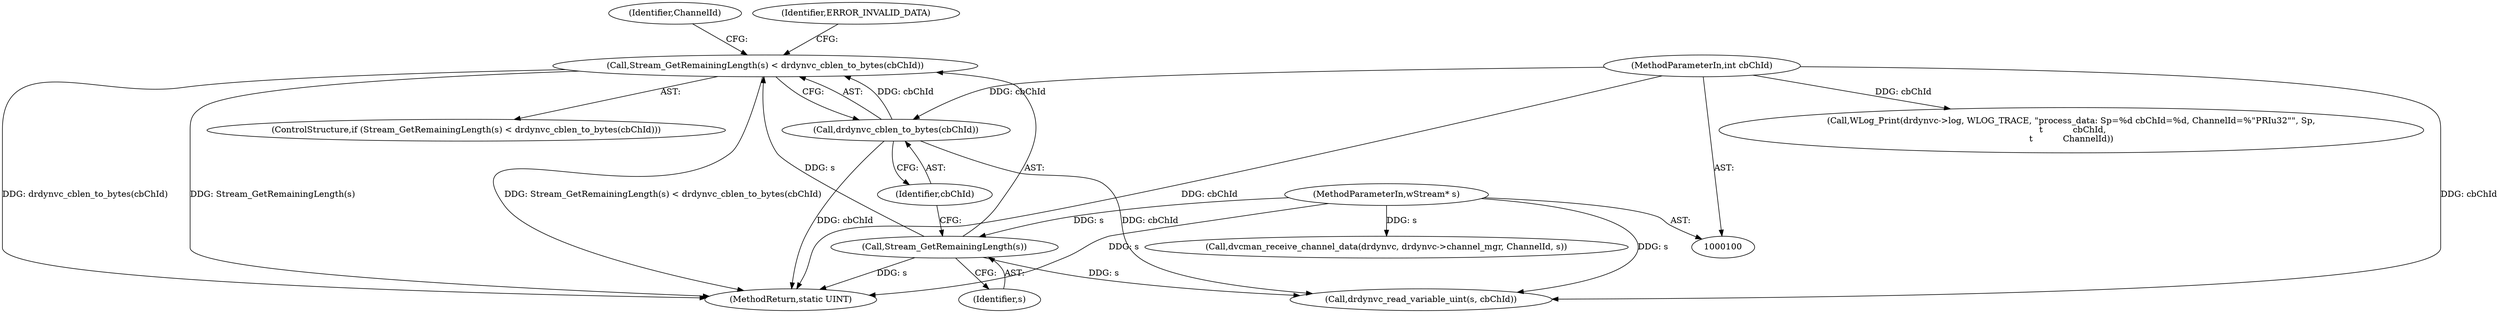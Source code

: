 digraph "0_FreeRDP_baee520e3dd9be6511c45a14c5f5e77784de1471_3@API" {
"1000108" [label="(Call,Stream_GetRemainingLength(s) < drdynvc_cblen_to_bytes(cbChId))"];
"1000109" [label="(Call,Stream_GetRemainingLength(s))"];
"1000104" [label="(MethodParameterIn,wStream* s)"];
"1000111" [label="(Call,drdynvc_cblen_to_bytes(cbChId))"];
"1000103" [label="(MethodParameterIn,int cbChId)"];
"1000130" [label="(Call,dvcman_receive_channel_data(drdynvc, drdynvc->channel_mgr, ChannelId, s))"];
"1000116" [label="(Identifier,ChannelId)"];
"1000109" [label="(Call,Stream_GetRemainingLength(s))"];
"1000117" [label="(Call,drdynvc_read_variable_uint(s, cbChId))"];
"1000107" [label="(ControlStructure,if (Stream_GetRemainingLength(s) < drdynvc_cblen_to_bytes(cbChId)))"];
"1000114" [label="(Identifier,ERROR_INVALID_DATA)"];
"1000103" [label="(MethodParameterIn,int cbChId)"];
"1000137" [label="(MethodReturn,static UINT)"];
"1000112" [label="(Identifier,cbChId)"];
"1000111" [label="(Call,drdynvc_cblen_to_bytes(cbChId))"];
"1000110" [label="(Identifier,s)"];
"1000120" [label="(Call,WLog_Print(drdynvc->log, WLOG_TRACE, \"process_data: Sp=%d cbChId=%d, ChannelId=%\"PRIu32\"\", Sp,\n \t           cbChId,\n\t           ChannelId))"];
"1000104" [label="(MethodParameterIn,wStream* s)"];
"1000108" [label="(Call,Stream_GetRemainingLength(s) < drdynvc_cblen_to_bytes(cbChId))"];
"1000108" -> "1000107"  [label="AST: "];
"1000108" -> "1000111"  [label="CFG: "];
"1000109" -> "1000108"  [label="AST: "];
"1000111" -> "1000108"  [label="AST: "];
"1000114" -> "1000108"  [label="CFG: "];
"1000116" -> "1000108"  [label="CFG: "];
"1000108" -> "1000137"  [label="DDG: Stream_GetRemainingLength(s) < drdynvc_cblen_to_bytes(cbChId)"];
"1000108" -> "1000137"  [label="DDG: drdynvc_cblen_to_bytes(cbChId)"];
"1000108" -> "1000137"  [label="DDG: Stream_GetRemainingLength(s)"];
"1000109" -> "1000108"  [label="DDG: s"];
"1000111" -> "1000108"  [label="DDG: cbChId"];
"1000109" -> "1000110"  [label="CFG: "];
"1000110" -> "1000109"  [label="AST: "];
"1000112" -> "1000109"  [label="CFG: "];
"1000109" -> "1000137"  [label="DDG: s"];
"1000104" -> "1000109"  [label="DDG: s"];
"1000109" -> "1000117"  [label="DDG: s"];
"1000104" -> "1000100"  [label="AST: "];
"1000104" -> "1000137"  [label="DDG: s"];
"1000104" -> "1000117"  [label="DDG: s"];
"1000104" -> "1000130"  [label="DDG: s"];
"1000111" -> "1000112"  [label="CFG: "];
"1000112" -> "1000111"  [label="AST: "];
"1000111" -> "1000137"  [label="DDG: cbChId"];
"1000103" -> "1000111"  [label="DDG: cbChId"];
"1000111" -> "1000117"  [label="DDG: cbChId"];
"1000103" -> "1000100"  [label="AST: "];
"1000103" -> "1000137"  [label="DDG: cbChId"];
"1000103" -> "1000117"  [label="DDG: cbChId"];
"1000103" -> "1000120"  [label="DDG: cbChId"];
}
